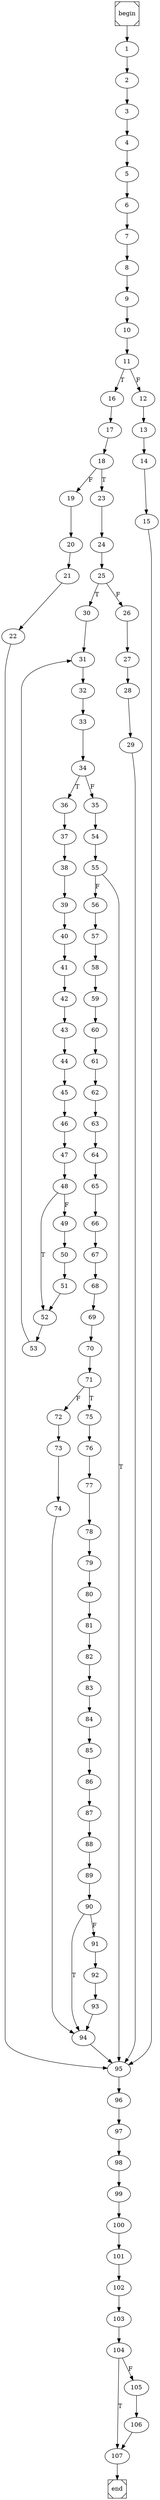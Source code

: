 digraph cfg {
	begin [shape=Msquare];
	end [shape=Msquare];
	begin -> 1;	1 -> 2;	2 -> 3;	3 -> 4;	4 -> 5;	5 -> 6;	6 -> 7;	7 -> 8;	8 -> 9;	9 -> 10;	10 -> 11;	11 -> 16[label=T];	11 -> 12[label=F];	12 -> 13;	13 -> 14;	14 -> 15;	15 -> 95;	16 -> 17;	17 -> 18;	18 -> 23[label=T];	18 -> 19[label=F];	19 -> 20;	20 -> 21;	21 -> 22;	22 -> 95;	23 -> 24;	24 -> 25;	25 -> 30[label=T];	25 -> 26[label=F];	26 -> 27;	27 -> 28;	28 -> 29;	29 -> 95;	30 -> 31;	31 -> 32;	32 -> 33;	33 -> 34;	34 -> 36[label=T];	34 -> 35[label=F];	35 -> 54;	36 -> 37;	37 -> 38;	38 -> 39;	39 -> 40;	40 -> 41;	41 -> 42;	42 -> 43;	43 -> 44;	44 -> 45;	45 -> 46;	46 -> 47;	47 -> 48;	48 -> 52[label=T];	48 -> 49[label=F];	49 -> 50;	50 -> 51;	51 -> 52;	52 -> 53;	53 -> 31;	54 -> 55;	55 -> 95[label=T];	55 -> 56[label=F];	56 -> 57;	57 -> 58;	58 -> 59;	59 -> 60;	60 -> 61;	61 -> 62;	62 -> 63;	63 -> 64;	64 -> 65;	65 -> 66;	66 -> 67;	67 -> 68;	68 -> 69;	69 -> 70;	70 -> 71;	71 -> 75[label=T];	71 -> 72[label=F];	72 -> 73;	73 -> 74;	74 -> 94;	75 -> 76;	76 -> 77;	77 -> 78;	78 -> 79;	79 -> 80;	80 -> 81;	81 -> 82;	82 -> 83;	83 -> 84;	84 -> 85;	85 -> 86;	86 -> 87;	87 -> 88;	88 -> 89;	89 -> 90;	90 -> 94[label=T];	90 -> 91[label=F];	91 -> 92;	92 -> 93;	93 -> 94;	94 -> 95;	95 -> 96;	96 -> 97;	97 -> 98;	98 -> 99;	99 -> 100;	100 -> 101;	101 -> 102;	102 -> 103;	103 -> 104;	104 -> 107[label=T];	104 -> 105[label=F];	105 -> 106;	106 -> 107;	107 -> end;}
